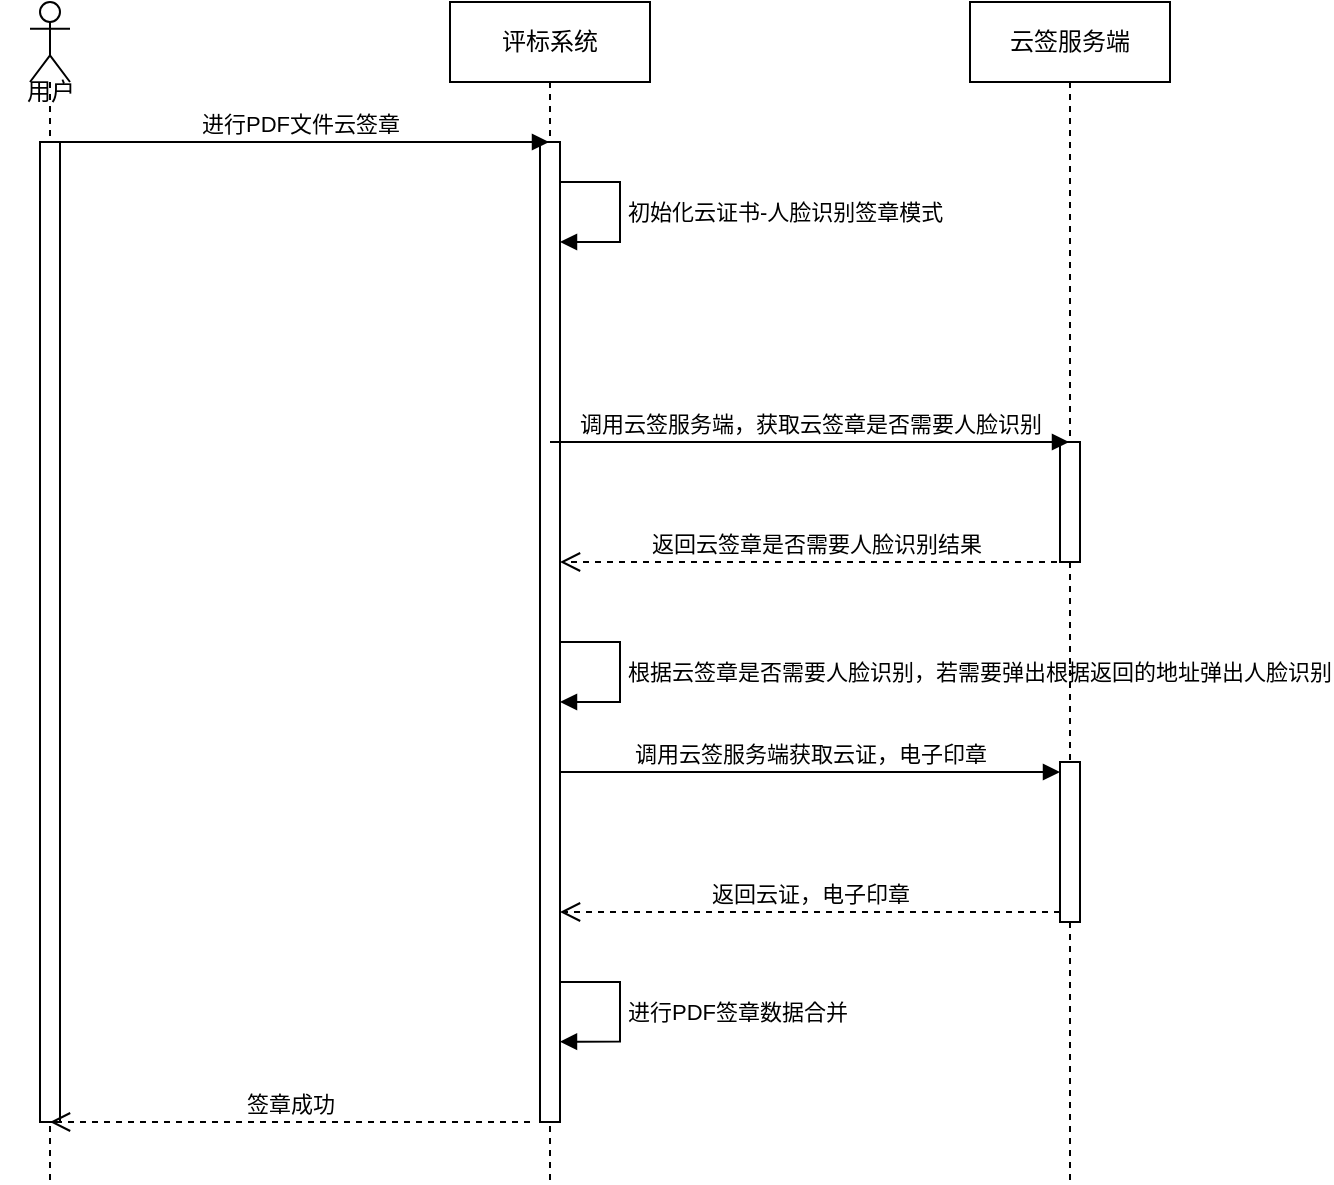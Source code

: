 <mxfile version="24.9.2">
  <diagram name="第 1 页" id="nVx0SWUJCrak7lX6ZAO0">
    <mxGraphModel dx="1434" dy="784" grid="1" gridSize="10" guides="1" tooltips="1" connect="1" arrows="1" fold="1" page="1" pageScale="1" pageWidth="827" pageHeight="1169" math="0" shadow="0">
      <root>
        <mxCell id="0" />
        <mxCell id="1" parent="0" />
        <mxCell id="S62wLR0QwqzBYEpS3YqH-1" value="评标系统" style="shape=umlLifeline;perimeter=lifelinePerimeter;whiteSpace=wrap;html=1;container=1;dropTarget=0;collapsible=0;recursiveResize=0;outlineConnect=0;portConstraint=eastwest;newEdgeStyle={&quot;edgeStyle&quot;:&quot;elbowEdgeStyle&quot;,&quot;elbow&quot;:&quot;vertical&quot;,&quot;curved&quot;:0,&quot;rounded&quot;:0};" vertex="1" parent="1">
          <mxGeometry x="350" y="70" width="100" height="590" as="geometry" />
        </mxCell>
        <mxCell id="S62wLR0QwqzBYEpS3YqH-2" value="" style="html=1;points=[];perimeter=orthogonalPerimeter;outlineConnect=0;targetShapes=umlLifeline;portConstraint=eastwest;newEdgeStyle={&quot;edgeStyle&quot;:&quot;elbowEdgeStyle&quot;,&quot;elbow&quot;:&quot;vertical&quot;,&quot;curved&quot;:0,&quot;rounded&quot;:0};" vertex="1" parent="S62wLR0QwqzBYEpS3YqH-1">
          <mxGeometry x="45" y="70" width="10" height="490" as="geometry" />
        </mxCell>
        <mxCell id="S62wLR0QwqzBYEpS3YqH-3" value="初始化云证书-人脸识别签章模式" style="html=1;align=left;spacingLeft=2;endArrow=block;rounded=0;edgeStyle=orthogonalEdgeStyle;curved=0;rounded=0;" edge="1" parent="S62wLR0QwqzBYEpS3YqH-1">
          <mxGeometry relative="1" as="geometry">
            <mxPoint x="55" y="90" as="sourcePoint" />
            <Array as="points">
              <mxPoint x="85" y="120" />
            </Array>
            <mxPoint x="55" y="120" as="targetPoint" />
            <mxPoint as="offset" />
          </mxGeometry>
        </mxCell>
        <mxCell id="S62wLR0QwqzBYEpS3YqH-5" value="根据云签章是否需要人脸识别，若需要弹出根据返回的地址弹出人脸识别" style="html=1;align=left;spacingLeft=2;endArrow=block;rounded=0;edgeStyle=orthogonalEdgeStyle;curved=0;rounded=0;" edge="1" parent="S62wLR0QwqzBYEpS3YqH-1">
          <mxGeometry relative="1" as="geometry">
            <mxPoint x="55" y="320" as="sourcePoint" />
            <Array as="points">
              <mxPoint x="85" y="350" />
            </Array>
            <mxPoint x="55" y="350" as="targetPoint" />
          </mxGeometry>
        </mxCell>
        <mxCell id="S62wLR0QwqzBYEpS3YqH-6" value="进行PDF签章数据合并" style="html=1;align=left;spacingLeft=2;endArrow=block;rounded=0;edgeStyle=orthogonalEdgeStyle;curved=0;rounded=0;entryX=1;entryY=0.918;entryDx=0;entryDy=0;entryPerimeter=0;" edge="1" parent="S62wLR0QwqzBYEpS3YqH-1" target="S62wLR0QwqzBYEpS3YqH-2">
          <mxGeometry relative="1" as="geometry">
            <mxPoint x="55" y="490" as="sourcePoint" />
            <Array as="points">
              <mxPoint x="85" y="490" />
              <mxPoint x="85" y="520" />
            </Array>
            <mxPoint x="60" y="520" as="targetPoint" />
          </mxGeometry>
        </mxCell>
        <mxCell id="S62wLR0QwqzBYEpS3YqH-7" value="云签服务端" style="shape=umlLifeline;perimeter=lifelinePerimeter;whiteSpace=wrap;html=1;container=1;dropTarget=0;collapsible=0;recursiveResize=0;outlineConnect=0;portConstraint=eastwest;newEdgeStyle={&quot;edgeStyle&quot;:&quot;elbowEdgeStyle&quot;,&quot;elbow&quot;:&quot;vertical&quot;,&quot;curved&quot;:0,&quot;rounded&quot;:0};" vertex="1" parent="1">
          <mxGeometry x="610" y="70" width="100" height="590" as="geometry" />
        </mxCell>
        <mxCell id="S62wLR0QwqzBYEpS3YqH-8" value="" style="html=1;points=[];perimeter=orthogonalPerimeter;outlineConnect=0;targetShapes=umlLifeline;portConstraint=eastwest;newEdgeStyle={&quot;edgeStyle&quot;:&quot;elbowEdgeStyle&quot;,&quot;elbow&quot;:&quot;vertical&quot;,&quot;curved&quot;:0,&quot;rounded&quot;:0};" vertex="1" parent="S62wLR0QwqzBYEpS3YqH-7">
          <mxGeometry x="45" y="220" width="10" height="60" as="geometry" />
        </mxCell>
        <mxCell id="S62wLR0QwqzBYEpS3YqH-9" value="" style="html=1;points=[[0,0,0,0,5],[0,1,0,0,-5],[1,0,0,0,5],[1,1,0,0,-5]];perimeter=orthogonalPerimeter;outlineConnect=0;targetShapes=umlLifeline;portConstraint=eastwest;newEdgeStyle={&quot;curved&quot;:0,&quot;rounded&quot;:0};" vertex="1" parent="S62wLR0QwqzBYEpS3YqH-7">
          <mxGeometry x="45" y="380" width="10" height="80" as="geometry" />
        </mxCell>
        <mxCell id="S62wLR0QwqzBYEpS3YqH-10" value="" style="shape=umlLifeline;perimeter=lifelinePerimeter;whiteSpace=wrap;html=1;container=1;dropTarget=0;collapsible=0;recursiveResize=0;outlineConnect=0;portConstraint=eastwest;newEdgeStyle={&quot;edgeStyle&quot;:&quot;elbowEdgeStyle&quot;,&quot;elbow&quot;:&quot;vertical&quot;,&quot;curved&quot;:0,&quot;rounded&quot;:0};participant=umlActor;" vertex="1" parent="1">
          <mxGeometry x="140" y="70" width="20" height="590" as="geometry" />
        </mxCell>
        <mxCell id="S62wLR0QwqzBYEpS3YqH-11" value="" style="html=1;points=[];perimeter=orthogonalPerimeter;outlineConnect=0;targetShapes=umlLifeline;portConstraint=eastwest;newEdgeStyle={&quot;edgeStyle&quot;:&quot;elbowEdgeStyle&quot;,&quot;elbow&quot;:&quot;vertical&quot;,&quot;curved&quot;:0,&quot;rounded&quot;:0};" vertex="1" parent="S62wLR0QwqzBYEpS3YqH-10">
          <mxGeometry x="5" y="70" width="10" height="490" as="geometry" />
        </mxCell>
        <mxCell id="S62wLR0QwqzBYEpS3YqH-12" value="进行PDF文件云签章" style="html=1;verticalAlign=bottom;endArrow=block;edgeStyle=elbowEdgeStyle;elbow=vertical;curved=0;rounded=0;" edge="1" parent="1" target="S62wLR0QwqzBYEpS3YqH-1">
          <mxGeometry width="80" relative="1" as="geometry">
            <mxPoint x="150" y="140" as="sourcePoint" />
            <mxPoint x="230" y="140" as="targetPoint" />
          </mxGeometry>
        </mxCell>
        <mxCell id="S62wLR0QwqzBYEpS3YqH-13" value="用户" style="text;html=1;align=center;verticalAlign=middle;resizable=0;points=[];autosize=1;strokeColor=none;fillColor=none;" vertex="1" parent="1">
          <mxGeometry x="125" y="100" width="50" height="30" as="geometry" />
        </mxCell>
        <mxCell id="S62wLR0QwqzBYEpS3YqH-14" value="返回云签章是否需要人脸识别结果" style="html=1;verticalAlign=bottom;endArrow=open;dashed=1;endSize=8;edgeStyle=elbowEdgeStyle;elbow=vertical;curved=0;rounded=0;" edge="1" parent="1" source="S62wLR0QwqzBYEpS3YqH-7" target="S62wLR0QwqzBYEpS3YqH-2">
          <mxGeometry x="-0.002" relative="1" as="geometry">
            <mxPoint x="464" y="380" as="sourcePoint" />
            <mxPoint x="310" y="380" as="targetPoint" />
            <Array as="points">
              <mxPoint x="530" y="350" />
            </Array>
            <mxPoint as="offset" />
          </mxGeometry>
        </mxCell>
        <mxCell id="S62wLR0QwqzBYEpS3YqH-15" value="调用云签服务端，获取云签章是否需要人脸识别" style="html=1;verticalAlign=bottom;endArrow=block;curved=0;rounded=0;" edge="1" parent="1" target="S62wLR0QwqzBYEpS3YqH-7">
          <mxGeometry width="80" relative="1" as="geometry">
            <mxPoint x="400" y="290" as="sourcePoint" />
            <mxPoint x="480" y="290" as="targetPoint" />
          </mxGeometry>
        </mxCell>
        <mxCell id="S62wLR0QwqzBYEpS3YqH-16" value="调用云签服务端获取云证，电子印章" style="html=1;verticalAlign=bottom;endArrow=block;curved=0;rounded=0;entryX=0;entryY=0;entryDx=0;entryDy=5;" edge="1" parent="1" source="S62wLR0QwqzBYEpS3YqH-2" target="S62wLR0QwqzBYEpS3YqH-9">
          <mxGeometry relative="1" as="geometry">
            <mxPoint x="585" y="455" as="sourcePoint" />
            <mxPoint as="offset" />
          </mxGeometry>
        </mxCell>
        <mxCell id="S62wLR0QwqzBYEpS3YqH-17" value="返回云证，电子印章" style="html=1;verticalAlign=bottom;endArrow=open;dashed=1;endSize=8;curved=0;rounded=0;exitX=0;exitY=1;exitDx=0;exitDy=-5;" edge="1" parent="1" source="S62wLR0QwqzBYEpS3YqH-9" target="S62wLR0QwqzBYEpS3YqH-2">
          <mxGeometry relative="1" as="geometry">
            <mxPoint x="585" y="525" as="targetPoint" />
          </mxGeometry>
        </mxCell>
        <mxCell id="S62wLR0QwqzBYEpS3YqH-18" value="签章成功" style="html=1;verticalAlign=bottom;endArrow=open;dashed=1;endSize=8;curved=0;rounded=0;" edge="1" parent="1" target="S62wLR0QwqzBYEpS3YqH-10">
          <mxGeometry relative="1" as="geometry">
            <mxPoint x="390" y="630" as="sourcePoint" />
            <mxPoint x="310" y="630" as="targetPoint" />
          </mxGeometry>
        </mxCell>
      </root>
    </mxGraphModel>
  </diagram>
</mxfile>
